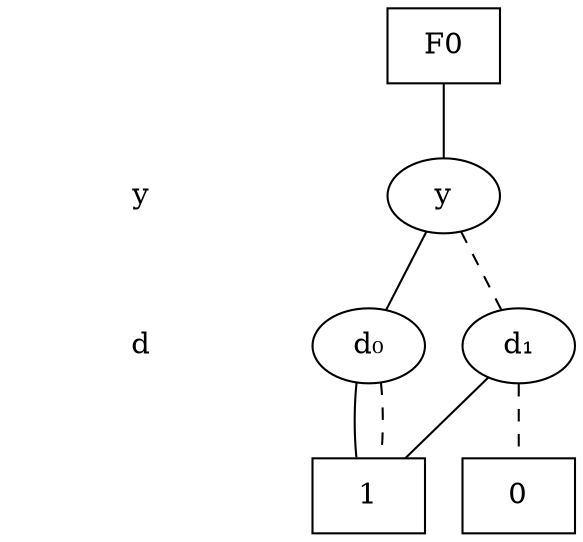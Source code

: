 digraph "ZDD" {
size = "7.5,10"
center = true;
edge [dir = none];
{ node [shape = plaintext];
  edge [style = invis];
  "CONST NODES" [style = invis];
" y " -> " d " -> "CONST NODES"; 
}
{ rank = same; node [shape = box]; edge [style = invis];
"F0"; }
{ rank = same; " y ";
"y";
}
{ rank = same; " d ";
"d₀";
"d₁";
}
{ rank = same; "CONST NODES";
{ node [shape = box]; "0x626";
"0x625";
}
}
"F0" -> "y" [style = solid];
"y" -> "d₀";
"y" -> "d₁" [style = dashed];
"d₀" -> "0x625";
"d₀" -> "0x625" [style = dashed];
"d₁" -> "0x625";
"d₁" -> "0x626" [style = dashed];
"0x626" [label = "0"];
"0x625" [label = "1"];
}
